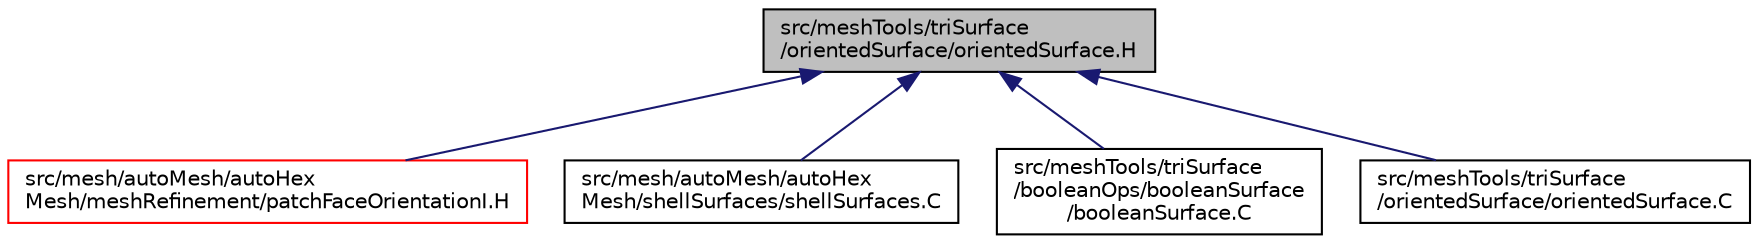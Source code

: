 digraph "src/meshTools/triSurface/orientedSurface/orientedSurface.H"
{
  bgcolor="transparent";
  edge [fontname="Helvetica",fontsize="10",labelfontname="Helvetica",labelfontsize="10"];
  node [fontname="Helvetica",fontsize="10",shape=record];
  Node1 [label="src/meshTools/triSurface\l/orientedSurface/orientedSurface.H",height=0.2,width=0.4,color="black", fillcolor="grey75", style="filled", fontcolor="black"];
  Node1 -> Node2 [dir="back",color="midnightblue",fontsize="10",style="solid",fontname="Helvetica"];
  Node2 [label="src/mesh/autoMesh/autoHex\lMesh/meshRefinement/patchFaceOrientationI.H",height=0.2,width=0.4,color="red",URL="$a07059.html"];
  Node1 -> Node3 [dir="back",color="midnightblue",fontsize="10",style="solid",fontname="Helvetica"];
  Node3 [label="src/mesh/autoMesh/autoHex\lMesh/shellSurfaces/shellSurfaces.C",height=0.2,width=0.4,color="black",URL="$a07066.html"];
  Node1 -> Node4 [dir="back",color="midnightblue",fontsize="10",style="solid",fontname="Helvetica"];
  Node4 [label="src/meshTools/triSurface\l/booleanOps/booleanSurface\l/booleanSurface.C",height=0.2,width=0.4,color="black",URL="$a07472.html"];
  Node1 -> Node5 [dir="back",color="midnightblue",fontsize="10",style="solid",fontname="Helvetica"];
  Node5 [label="src/meshTools/triSurface\l/orientedSurface/orientedSurface.C",height=0.2,width=0.4,color="black",URL="$a07484.html"];
}
